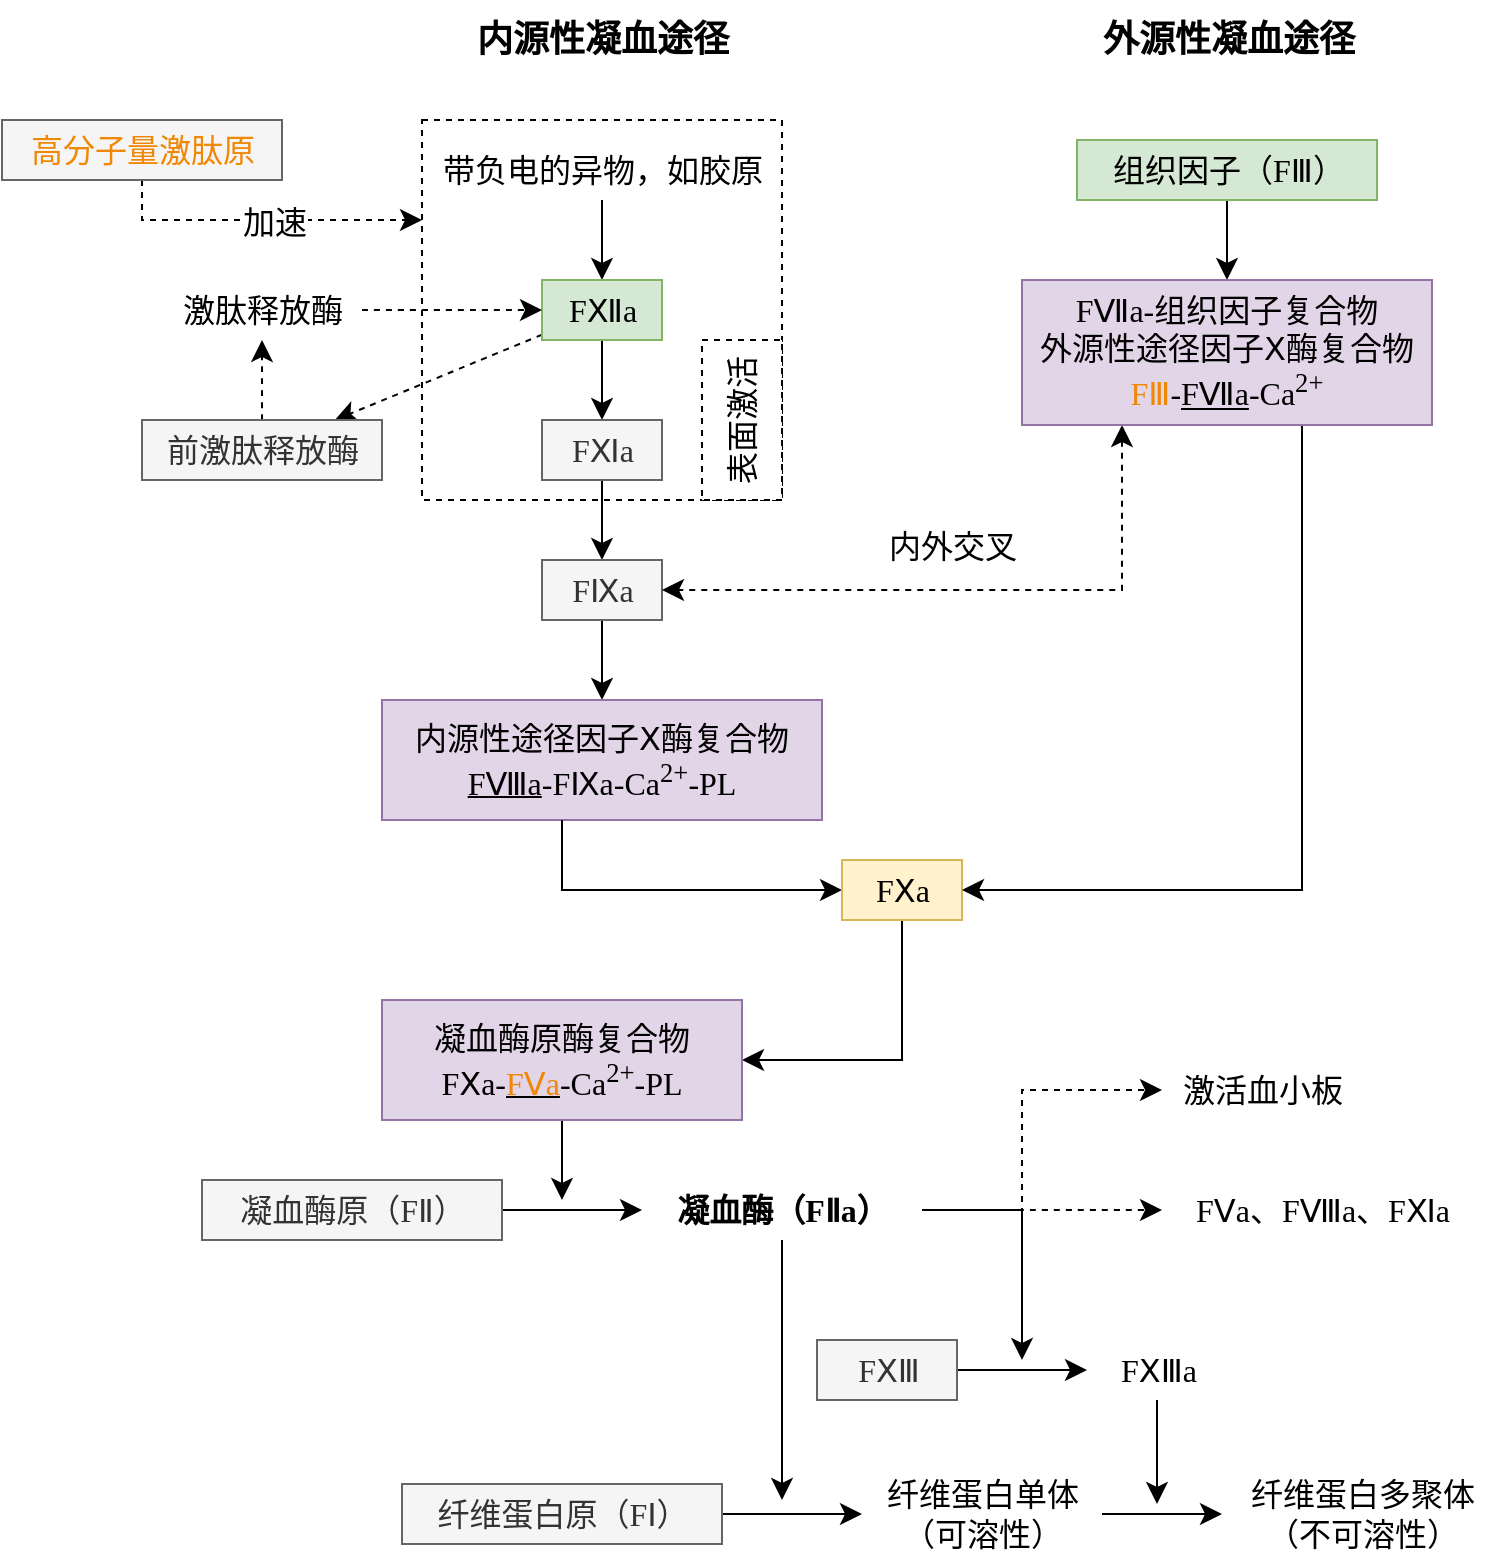 <mxfile version="21.8.2" type="device">
  <diagram name="第 1 页" id="6sOCUnUmVGBopMpJ0DuR">
    <mxGraphModel dx="1102" dy="702" grid="1" gridSize="10" guides="1" tooltips="1" connect="1" arrows="1" fold="1" page="0" pageScale="1" pageWidth="827" pageHeight="1169" background="none" math="0" shadow="0">
      <root>
        <mxCell id="0" />
        <mxCell id="1" parent="0" />
        <mxCell id="sG629kXylIPc75r6KDE2-23" value="" style="rounded=0;whiteSpace=wrap;html=1;fontSize=16;dashed=1;fillColor=none;fontFamily=Noto Sans SC;" parent="1" vertex="1">
          <mxGeometry x="210" y="320" width="180" height="190" as="geometry" />
        </mxCell>
        <mxCell id="sG629kXylIPc75r6KDE2-7" value="&lt;font style=&quot;font-size: 18px;&quot;&gt;内源性凝血途径&lt;/font&gt;" style="text;html=1;align=center;verticalAlign=middle;resizable=0;points=[];autosize=1;strokeColor=none;fillColor=none;fontSize=16;fontStyle=1;fontFamily=Noto Serif SC;" parent="1" vertex="1">
          <mxGeometry x="225" y="260" width="150" height="40" as="geometry" />
        </mxCell>
        <mxCell id="sG629kXylIPc75r6KDE2-8" value="&lt;span style=&quot;font-size: 18px;&quot;&gt;外源性凝血途径&lt;/span&gt;" style="text;html=1;align=center;verticalAlign=middle;resizable=0;points=[];autosize=1;strokeColor=none;fillColor=none;fontSize=16;fontStyle=1;fontFamily=Noto Serif SC;" parent="1" vertex="1">
          <mxGeometry x="537.5" y="260" width="150" height="40" as="geometry" />
        </mxCell>
        <mxCell id="sG629kXylIPc75r6KDE2-11" value="" style="edgeStyle=none;curved=1;rounded=0;orthogonalLoop=1;jettySize=auto;html=1;fontSize=12;startSize=8;endSize=8;fontFamily=Noto Sans SC;" parent="1" source="sG629kXylIPc75r6KDE2-9" target="sG629kXylIPc75r6KDE2-10" edge="1">
          <mxGeometry relative="1" as="geometry" />
        </mxCell>
        <mxCell id="sG629kXylIPc75r6KDE2-9" value="带负电的异物，如胶原" style="text;html=1;align=center;verticalAlign=middle;resizable=0;points=[];autosize=1;strokeColor=none;fillColor=none;fontSize=16;fontFamily=Noto Sans SC;" parent="1" vertex="1">
          <mxGeometry x="210" y="330" width="180" height="30" as="geometry" />
        </mxCell>
        <mxCell id="sG629kXylIPc75r6KDE2-13" value="" style="edgeStyle=none;curved=1;rounded=0;orthogonalLoop=1;jettySize=auto;html=1;fontSize=12;startSize=8;endSize=8;fontFamily=Noto Sans SC;" parent="1" source="sG629kXylIPc75r6KDE2-10" target="sG629kXylIPc75r6KDE2-12" edge="1">
          <mxGeometry relative="1" as="geometry" />
        </mxCell>
        <mxCell id="sG629kXylIPc75r6KDE2-19" value="" style="edgeStyle=none;curved=1;rounded=0;orthogonalLoop=1;jettySize=auto;html=1;fontSize=12;startSize=8;endSize=8;dashed=1;fontFamily=Noto Sans SC;" parent="1" source="sG629kXylIPc75r6KDE2-10" target="sG629kXylIPc75r6KDE2-18" edge="1">
          <mxGeometry relative="1" as="geometry" />
        </mxCell>
        <mxCell id="sG629kXylIPc75r6KDE2-10" value="FⅫa" style="text;html=1;align=center;verticalAlign=middle;resizable=0;points=[];autosize=1;fontSize=16;fillColor=#d5e8d4;strokeColor=#82b366;fontFamily=Noto Sans SC;" parent="1" vertex="1">
          <mxGeometry x="270" y="400" width="60" height="30" as="geometry" />
        </mxCell>
        <mxCell id="sG629kXylIPc75r6KDE2-31" value="" style="edgeStyle=none;curved=1;rounded=0;orthogonalLoop=1;jettySize=auto;html=1;fontSize=12;startSize=8;endSize=8;fontFamily=Noto Sans SC;" parent="1" source="sG629kXylIPc75r6KDE2-12" target="sG629kXylIPc75r6KDE2-30" edge="1">
          <mxGeometry relative="1" as="geometry" />
        </mxCell>
        <mxCell id="sG629kXylIPc75r6KDE2-12" value="FⅪa" style="text;html=1;align=center;verticalAlign=middle;resizable=0;points=[];autosize=1;fontSize=16;fillColor=#f5f5f5;fontColor=#333333;strokeColor=#666666;fontFamily=Noto Sans SC;" parent="1" vertex="1">
          <mxGeometry x="270" y="470" width="60" height="30" as="geometry" />
        </mxCell>
        <mxCell id="sG629kXylIPc75r6KDE2-21" value="" style="edgeStyle=none;curved=1;rounded=0;orthogonalLoop=1;jettySize=auto;html=1;fontSize=12;startSize=8;endSize=8;dashed=1;fontFamily=Noto Sans SC;" parent="1" source="sG629kXylIPc75r6KDE2-18" target="sG629kXylIPc75r6KDE2-20" edge="1">
          <mxGeometry relative="1" as="geometry" />
        </mxCell>
        <mxCell id="sG629kXylIPc75r6KDE2-18" value="前激肽释放酶" style="text;html=1;align=center;verticalAlign=middle;resizable=0;points=[];autosize=1;fontSize=16;fillColor=#f5f5f5;fontColor=#333333;strokeColor=#666666;fontFamily=Noto Sans SC;" parent="1" vertex="1">
          <mxGeometry x="70" y="470" width="120" height="30" as="geometry" />
        </mxCell>
        <mxCell id="sG629kXylIPc75r6KDE2-22" style="edgeStyle=none;curved=1;rounded=0;orthogonalLoop=1;jettySize=auto;html=1;fontSize=12;startSize=8;endSize=8;dashed=1;fontFamily=Noto Sans SC;" parent="1" source="sG629kXylIPc75r6KDE2-20" target="sG629kXylIPc75r6KDE2-10" edge="1">
          <mxGeometry relative="1" as="geometry" />
        </mxCell>
        <mxCell id="sG629kXylIPc75r6KDE2-20" value="激肽释放酶" style="text;html=1;align=center;verticalAlign=middle;resizable=0;points=[];autosize=1;fontSize=16;fontFamily=Noto Sans SC;" parent="1" vertex="1">
          <mxGeometry x="80" y="400" width="100" height="30" as="geometry" />
        </mxCell>
        <mxCell id="sG629kXylIPc75r6KDE2-25" value="表面激活" style="whiteSpace=wrap;html=1;fontSize=16;horizontal=0;dashed=1;fontFamily=Noto Sans SC;" parent="1" vertex="1">
          <mxGeometry x="350" y="430" width="40" height="80" as="geometry" />
        </mxCell>
        <mxCell id="sG629kXylIPc75r6KDE2-27" style="edgeStyle=orthogonalEdgeStyle;rounded=0;orthogonalLoop=1;jettySize=auto;html=1;fontSize=12;startSize=8;endSize=8;dashed=1;fontFamily=Noto Sans SC;" parent="1" source="sG629kXylIPc75r6KDE2-26" target="sG629kXylIPc75r6KDE2-23" edge="1">
          <mxGeometry relative="1" as="geometry">
            <Array as="points">
              <mxPoint x="70" y="370" />
            </Array>
          </mxGeometry>
        </mxCell>
        <mxCell id="sG629kXylIPc75r6KDE2-28" value="加速" style="edgeLabel;html=1;align=center;verticalAlign=middle;resizable=0;points=[];fontSize=16;fontFamily=Noto Sans SC;" parent="sG629kXylIPc75r6KDE2-27" vertex="1" connectable="0">
          <mxGeometry x="-0.109" y="-1" relative="1" as="geometry">
            <mxPoint x="14" as="offset" />
          </mxGeometry>
        </mxCell>
        <mxCell id="sG629kXylIPc75r6KDE2-26" value="&lt;font color=&quot;#f08705&quot;&gt;高分子量激肽原&lt;/font&gt;" style="text;html=1;align=center;verticalAlign=middle;resizable=0;points=[];autosize=1;strokeColor=#666666;fillColor=#f5f5f5;fontSize=16;fontColor=#333333;fontFamily=Noto Sans SC;" parent="1" vertex="1">
          <mxGeometry y="320" width="140" height="30" as="geometry" />
        </mxCell>
        <mxCell id="sG629kXylIPc75r6KDE2-33" value="" style="edgeStyle=none;curved=1;rounded=0;orthogonalLoop=1;jettySize=auto;html=1;fontSize=12;startSize=8;endSize=8;entryX=0.5;entryY=0;entryDx=0;entryDy=0;fontFamily=Noto Sans SC;" parent="1" source="sG629kXylIPc75r6KDE2-30" target="sG629kXylIPc75r6KDE2-34" edge="1">
          <mxGeometry relative="1" as="geometry">
            <mxPoint x="300" y="595" as="targetPoint" />
          </mxGeometry>
        </mxCell>
        <mxCell id="sG629kXylIPc75r6KDE2-30" value="FⅨa" style="text;html=1;align=center;verticalAlign=middle;resizable=0;points=[];autosize=1;fontSize=16;fillColor=#f5f5f5;fontColor=#333333;strokeColor=#666666;fontFamily=Noto Sans SC;" parent="1" vertex="1">
          <mxGeometry x="270" y="540" width="60" height="30" as="geometry" />
        </mxCell>
        <mxCell id="sG629kXylIPc75r6KDE2-34" value="内源性途径因子Ⅹ酶复合物&lt;br style=&quot;border-color: var(--border-color);&quot;&gt;&lt;u&gt;FⅧa&lt;/u&gt;-FⅨa-Ca&lt;sup style=&quot;border-color: var(--border-color);&quot;&gt;2+&lt;/sup&gt;-PL" style="rounded=0;whiteSpace=wrap;html=1;fontSize=16;fillColor=#e1d5e7;strokeColor=#9673a6;fontFamily=Noto Sans SC;" parent="1" vertex="1">
          <mxGeometry x="190" y="610" width="220" height="60" as="geometry" />
        </mxCell>
        <mxCell id="sG629kXylIPc75r6KDE2-37" value="" style="edgeStyle=orthogonalEdgeStyle;rounded=0;orthogonalLoop=1;jettySize=auto;html=1;fontSize=12;startSize=8;endSize=8;fontFamily=Noto Sans SC;" parent="1" source="sG629kXylIPc75r6KDE2-34" target="sG629kXylIPc75r6KDE2-36" edge="1">
          <mxGeometry relative="1" as="geometry">
            <mxPoint x="450" y="710" as="targetPoint" />
            <mxPoint x="280" y="670" as="sourcePoint" />
            <Array as="points">
              <mxPoint x="280" y="705" />
            </Array>
          </mxGeometry>
        </mxCell>
        <mxCell id="sG629kXylIPc75r6KDE2-56" style="edgeStyle=orthogonalEdgeStyle;rounded=0;orthogonalLoop=1;jettySize=auto;html=1;fontSize=12;startSize=8;endSize=8;fontFamily=Noto Sans SC;" parent="1" source="sG629kXylIPc75r6KDE2-36" target="sG629kXylIPc75r6KDE2-55" edge="1">
          <mxGeometry relative="1" as="geometry">
            <Array as="points">
              <mxPoint x="450" y="790" />
            </Array>
          </mxGeometry>
        </mxCell>
        <mxCell id="sG629kXylIPc75r6KDE2-36" value="FⅩa" style="text;html=1;align=center;verticalAlign=middle;resizable=0;points=[];autosize=1;strokeColor=#d6b656;fillColor=#fff2cc;fontSize=16;fontFamily=Noto Sans SC;" parent="1" vertex="1">
          <mxGeometry x="420" y="690" width="60" height="30" as="geometry" />
        </mxCell>
        <mxCell id="sG629kXylIPc75r6KDE2-44" value="" style="edgeStyle=none;curved=1;rounded=0;orthogonalLoop=1;jettySize=auto;html=1;fontSize=12;startSize=8;endSize=8;fontFamily=Noto Sans SC;" parent="1" source="sG629kXylIPc75r6KDE2-38" target="sG629kXylIPc75r6KDE2-43" edge="1">
          <mxGeometry relative="1" as="geometry" />
        </mxCell>
        <mxCell id="sG629kXylIPc75r6KDE2-38" value="组织因子（FⅢ）" style="text;html=1;align=center;verticalAlign=middle;resizable=0;points=[];autosize=1;strokeColor=#82b366;fillColor=#d5e8d4;fontSize=16;fontFamily=Noto Sans SC;" parent="1" vertex="1">
          <mxGeometry x="537.5" y="330" width="150" height="30" as="geometry" />
        </mxCell>
        <mxCell id="sG629kXylIPc75r6KDE2-57" style="edgeStyle=orthogonalEdgeStyle;rounded=0;orthogonalLoop=1;jettySize=auto;html=1;fontSize=12;startSize=8;endSize=8;dashed=1;fontFamily=Noto Sans SC;startArrow=classic;startFill=1;" parent="1" source="sG629kXylIPc75r6KDE2-43" target="sG629kXylIPc75r6KDE2-30" edge="1">
          <mxGeometry relative="1" as="geometry">
            <Array as="points">
              <mxPoint x="560" y="555" />
            </Array>
            <mxPoint x="560" y="540" as="targetPoint" />
          </mxGeometry>
        </mxCell>
        <mxCell id="sG629kXylIPc75r6KDE2-60" style="edgeStyle=orthogonalEdgeStyle;rounded=0;orthogonalLoop=1;jettySize=auto;html=1;fontSize=12;startSize=8;endSize=8;fontFamily=Noto Sans SC;" parent="1" source="sG629kXylIPc75r6KDE2-43" target="sG629kXylIPc75r6KDE2-36" edge="1">
          <mxGeometry relative="1" as="geometry">
            <Array as="points">
              <mxPoint x="650" y="705" />
            </Array>
          </mxGeometry>
        </mxCell>
        <mxCell id="sG629kXylIPc75r6KDE2-43" value="FⅦa-组织因子复合物&lt;br&gt;外源性途径因子Ⅹ酶复合物&lt;br&gt;&lt;font color=&quot;#f08705&quot;&gt;FⅢ&lt;/font&gt;-&lt;u&gt;FⅦa&lt;/u&gt;-Ca&lt;sup&gt;2+&lt;/sup&gt;" style="whiteSpace=wrap;html=1;fontSize=16;fillColor=#e1d5e7;strokeColor=#9673a6;fontFamily=Noto Sans SC;" parent="1" vertex="1">
          <mxGeometry x="510" y="400" width="205" height="72.5" as="geometry" />
        </mxCell>
        <mxCell id="sG629kXylIPc75r6KDE2-63" style="edgeStyle=none;curved=1;rounded=0;orthogonalLoop=1;jettySize=auto;html=1;fontSize=12;startSize=8;endSize=8;fontFamily=Noto Sans SC;" parent="1" source="sG629kXylIPc75r6KDE2-55" edge="1">
          <mxGeometry relative="1" as="geometry">
            <mxPoint x="280" y="860" as="targetPoint" />
          </mxGeometry>
        </mxCell>
        <mxCell id="sG629kXylIPc75r6KDE2-55" value="凝血酶原酶复合物&lt;br&gt;FⅩa-&lt;u&gt;&lt;font color=&quot;#f08705&quot;&gt;FⅤa&lt;/font&gt;&lt;/u&gt;-Ca&lt;sup&gt;2+&lt;/sup&gt;-PL" style="whiteSpace=wrap;html=1;fontSize=16;fillColor=#e1d5e7;strokeColor=#9673a6;fontFamily=Noto Sans SC;" parent="1" vertex="1">
          <mxGeometry x="190" y="760" width="180" height="60" as="geometry" />
        </mxCell>
        <mxCell id="sG629kXylIPc75r6KDE2-62" value="" style="edgeStyle=none;curved=1;rounded=0;orthogonalLoop=1;jettySize=auto;html=1;fontSize=12;startSize=8;endSize=8;fontFamily=Noto Sans SC;" parent="1" source="sG629kXylIPc75r6KDE2-58" target="sG629kXylIPc75r6KDE2-61" edge="1">
          <mxGeometry relative="1" as="geometry" />
        </mxCell>
        <mxCell id="sG629kXylIPc75r6KDE2-58" value="凝血酶原（FⅡ）" style="text;html=1;align=center;verticalAlign=middle;resizable=0;points=[];autosize=1;strokeColor=#666666;fillColor=#f5f5f5;fontSize=16;fontColor=#333333;fontFamily=Noto Sans SC;" parent="1" vertex="1">
          <mxGeometry x="100" y="850" width="150" height="30" as="geometry" />
        </mxCell>
        <mxCell id="sG629kXylIPc75r6KDE2-77" style="edgeStyle=none;curved=1;rounded=0;orthogonalLoop=1;jettySize=auto;html=1;fontSize=12;startSize=8;endSize=8;fontFamily=Noto Sans SC;" parent="1" source="sG629kXylIPc75r6KDE2-61" edge="1">
          <mxGeometry relative="1" as="geometry">
            <mxPoint x="390" y="1010" as="targetPoint" />
          </mxGeometry>
        </mxCell>
        <mxCell id="sG629kXylIPc75r6KDE2-78" style="edgeStyle=orthogonalEdgeStyle;rounded=0;orthogonalLoop=1;jettySize=auto;html=1;fontSize=12;startSize=8;endSize=8;fontFamily=Noto Sans SC;" parent="1" source="sG629kXylIPc75r6KDE2-61" edge="1">
          <mxGeometry relative="1" as="geometry">
            <mxPoint x="510" y="940" as="targetPoint" />
            <Array as="points">
              <mxPoint x="510" y="865" />
            </Array>
          </mxGeometry>
        </mxCell>
        <mxCell id="sG629kXylIPc75r6KDE2-80" value="" style="edgeStyle=none;curved=1;rounded=0;orthogonalLoop=1;jettySize=auto;html=1;fontSize=12;startSize=8;endSize=8;dashed=1;fontFamily=Noto Sans SC;" parent="1" source="sG629kXylIPc75r6KDE2-61" target="sG629kXylIPc75r6KDE2-79" edge="1">
          <mxGeometry relative="1" as="geometry" />
        </mxCell>
        <mxCell id="sG629kXylIPc75r6KDE2-84" style="edgeStyle=orthogonalEdgeStyle;rounded=0;orthogonalLoop=1;jettySize=auto;html=1;fontSize=12;startSize=8;endSize=8;dashed=1;fontFamily=Noto Sans SC;" parent="1" source="sG629kXylIPc75r6KDE2-61" target="sG629kXylIPc75r6KDE2-83" edge="1">
          <mxGeometry relative="1" as="geometry">
            <Array as="points">
              <mxPoint x="510" y="865" />
              <mxPoint x="510" y="805" />
            </Array>
          </mxGeometry>
        </mxCell>
        <mxCell id="sG629kXylIPc75r6KDE2-61" value="凝血酶（FⅡa）" style="text;html=1;align=center;verticalAlign=middle;resizable=0;points=[];autosize=1;strokeColor=none;fillColor=none;fontSize=16;fontStyle=1;fontFamily=Noto Sans SC;" parent="1" vertex="1">
          <mxGeometry x="320" y="850" width="140" height="30" as="geometry" />
        </mxCell>
        <mxCell id="sG629kXylIPc75r6KDE2-66" value="" style="edgeStyle=none;curved=1;rounded=0;orthogonalLoop=1;jettySize=auto;html=1;fontSize=12;startSize=8;endSize=8;fontFamily=Noto Sans SC;" parent="1" source="sG629kXylIPc75r6KDE2-64" target="sG629kXylIPc75r6KDE2-65" edge="1">
          <mxGeometry relative="1" as="geometry" />
        </mxCell>
        <mxCell id="sG629kXylIPc75r6KDE2-64" value="FⅩⅢ" style="text;html=1;align=center;verticalAlign=middle;resizable=0;points=[];autosize=1;strokeColor=#666666;fillColor=#f5f5f5;fontSize=16;fontColor=#333333;fontFamily=Noto Sans SC;" parent="1" vertex="1">
          <mxGeometry x="407.5" y="930" width="70" height="30" as="geometry" />
        </mxCell>
        <mxCell id="sG629kXylIPc75r6KDE2-76" style="edgeStyle=none;curved=1;rounded=0;orthogonalLoop=1;jettySize=auto;html=1;fontSize=12;startSize=8;endSize=8;fontFamily=Noto Sans SC;" parent="1" source="sG629kXylIPc75r6KDE2-65" edge="1">
          <mxGeometry relative="1" as="geometry">
            <mxPoint x="577.5" y="1012" as="targetPoint" />
          </mxGeometry>
        </mxCell>
        <mxCell id="sG629kXylIPc75r6KDE2-65" value="FⅩⅢa" style="text;html=1;align=center;verticalAlign=middle;resizable=0;points=[];autosize=1;strokeColor=none;fillColor=none;fontSize=16;fontFamily=Noto Sans SC;" parent="1" vertex="1">
          <mxGeometry x="542.5" y="930" width="70" height="30" as="geometry" />
        </mxCell>
        <mxCell id="sG629kXylIPc75r6KDE2-69" value="" style="edgeStyle=none;curved=1;rounded=0;orthogonalLoop=1;jettySize=auto;html=1;fontSize=12;startSize=8;endSize=8;fontFamily=Noto Sans SC;" parent="1" source="sG629kXylIPc75r6KDE2-67" target="sG629kXylIPc75r6KDE2-68" edge="1">
          <mxGeometry relative="1" as="geometry" />
        </mxCell>
        <mxCell id="sG629kXylIPc75r6KDE2-67" value="纤维蛋白原（FⅠ）" style="text;html=1;align=center;verticalAlign=middle;resizable=0;points=[];autosize=1;strokeColor=#666666;fillColor=#f5f5f5;fontSize=16;fontColor=#333333;fontFamily=Noto Sans SC;" parent="1" vertex="1">
          <mxGeometry x="200" y="1002" width="160" height="30" as="geometry" />
        </mxCell>
        <mxCell id="sG629kXylIPc75r6KDE2-71" value="" style="edgeStyle=none;curved=1;rounded=0;orthogonalLoop=1;jettySize=auto;html=1;fontSize=12;startSize=8;endSize=8;fontFamily=Noto Sans SC;" parent="1" source="sG629kXylIPc75r6KDE2-68" target="sG629kXylIPc75r6KDE2-70" edge="1">
          <mxGeometry relative="1" as="geometry" />
        </mxCell>
        <mxCell id="sG629kXylIPc75r6KDE2-68" value="纤维蛋白单体&lt;br&gt;（可溶性）" style="text;html=1;align=center;verticalAlign=middle;resizable=0;points=[];autosize=1;strokeColor=none;fillColor=none;fontSize=16;fontFamily=Noto Sans SC;" parent="1" vertex="1">
          <mxGeometry x="430" y="992" width="120" height="50" as="geometry" />
        </mxCell>
        <mxCell id="sG629kXylIPc75r6KDE2-70" value="纤维蛋白多聚体&lt;br&gt;（不可溶性）" style="text;html=1;align=center;verticalAlign=middle;resizable=0;points=[];autosize=1;strokeColor=none;fillColor=none;fontSize=16;fontFamily=Noto Sans SC;" parent="1" vertex="1">
          <mxGeometry x="610" y="992" width="140" height="50" as="geometry" />
        </mxCell>
        <mxCell id="sG629kXylIPc75r6KDE2-79" value="FⅤa、FⅧa、FⅪa" style="text;html=1;align=center;verticalAlign=middle;resizable=0;points=[];autosize=1;strokeColor=none;fillColor=none;fontSize=16;fontFamily=Noto Sans SC;" parent="1" vertex="1">
          <mxGeometry x="580" y="850" width="160" height="30" as="geometry" />
        </mxCell>
        <mxCell id="sG629kXylIPc75r6KDE2-83" value="激活血小板" style="text;html=1;align=center;verticalAlign=middle;resizable=0;points=[];autosize=1;strokeColor=none;fillColor=none;fontSize=16;fontFamily=Noto Sans SC;" parent="1" vertex="1">
          <mxGeometry x="580" y="790" width="100" height="30" as="geometry" />
        </mxCell>
        <mxCell id="ResMwA6UHq6Xt0xyL0y_-2" value="内外交叉" style="text;html=1;align=center;verticalAlign=middle;resizable=0;points=[];autosize=1;strokeColor=none;fillColor=none;fontSize=16;" vertex="1" parent="1">
          <mxGeometry x="430" y="518" width="90" height="30" as="geometry" />
        </mxCell>
      </root>
    </mxGraphModel>
  </diagram>
</mxfile>
